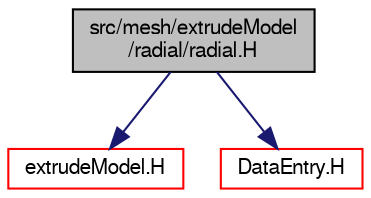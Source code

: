 digraph "src/mesh/extrudeModel/radial/radial.H"
{
  bgcolor="transparent";
  edge [fontname="FreeSans",fontsize="10",labelfontname="FreeSans",labelfontsize="10"];
  node [fontname="FreeSans",fontsize="10",shape=record];
  Node0 [label="src/mesh/extrudeModel\l/radial/radial.H",height=0.2,width=0.4,color="black", fillcolor="grey75", style="filled", fontcolor="black"];
  Node0 -> Node1 [color="midnightblue",fontsize="10",style="solid",fontname="FreeSans"];
  Node1 [label="extrudeModel.H",height=0.2,width=0.4,color="red",URL="$a07106.html"];
  Node0 -> Node82 [color="midnightblue",fontsize="10",style="solid",fontname="FreeSans"];
  Node82 [label="DataEntry.H",height=0.2,width=0.4,color="red",URL="$a12242.html"];
}
